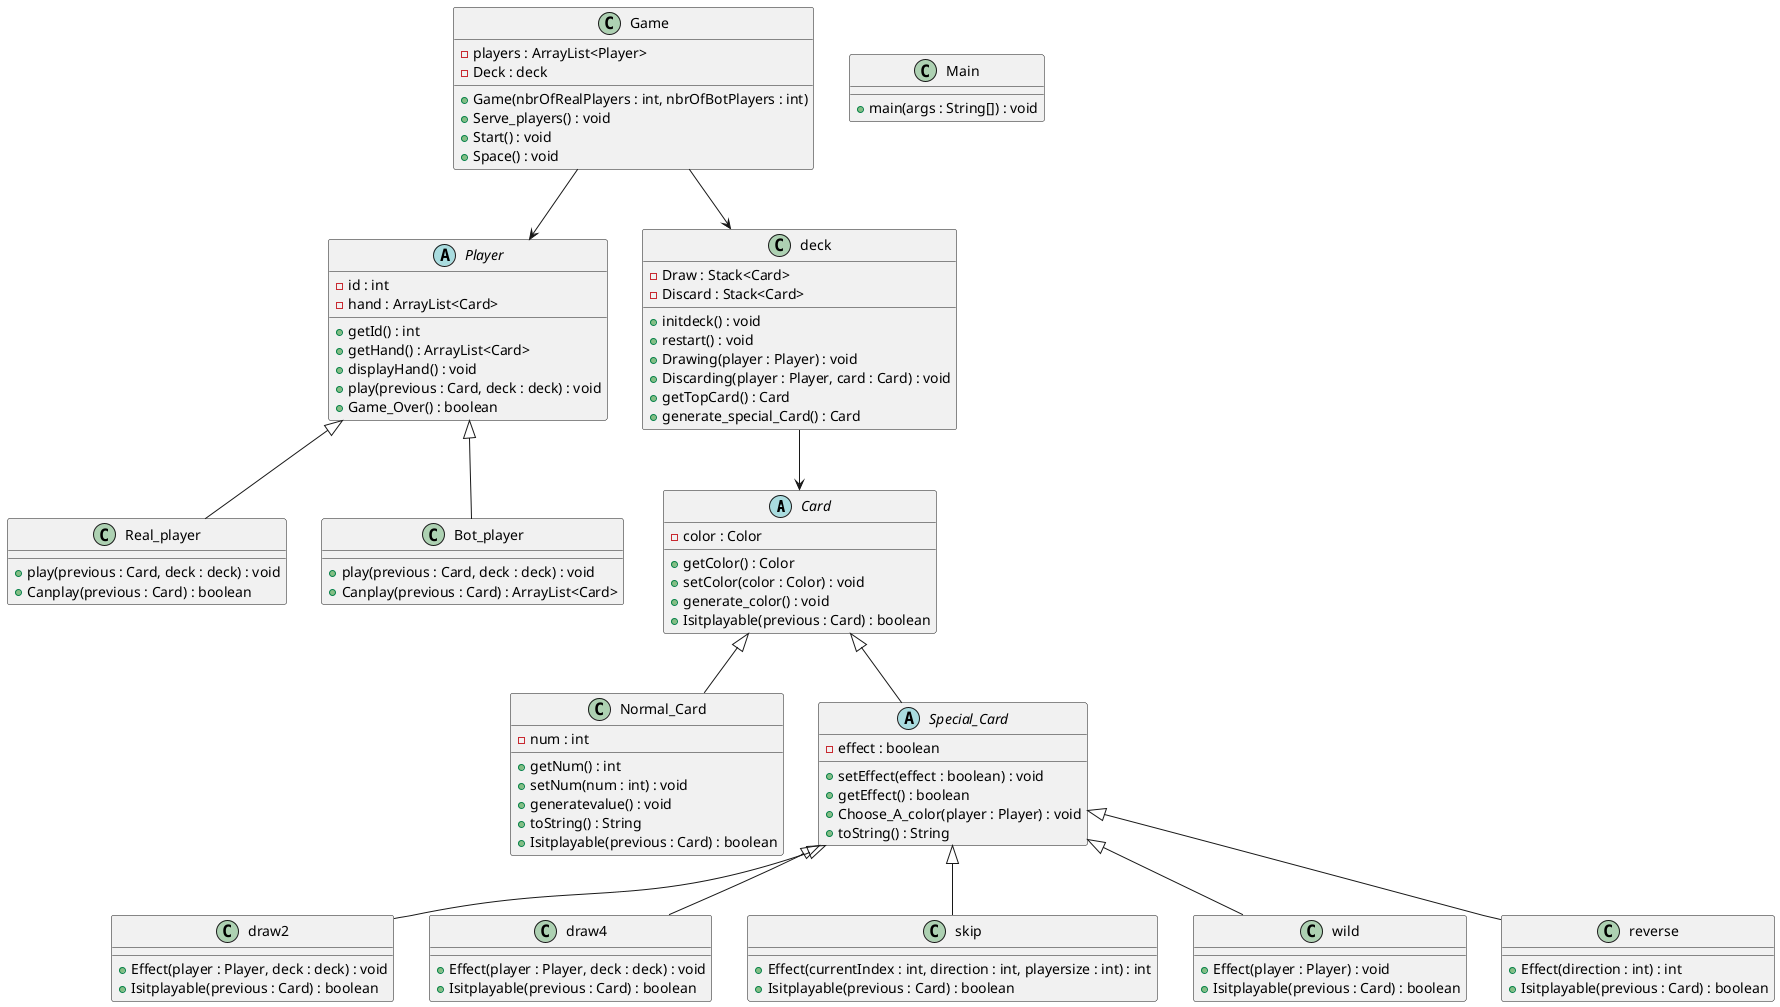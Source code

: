 @startuml
'-----------------------
' Card hierarchy
'-----------------------

abstract class Card {
    - color : Color
    + getColor() : Color
    + setColor(color : Color) : void
    + generate_color() : void
    + Isitplayable(previous : Card) : boolean
}

class Normal_Card extends Card {
    - num : int
    + getNum() : int
    + setNum(num : int) : void
    + generatevalue() : void
    + toString() : String
    + Isitplayable(previous : Card) : boolean
}

abstract class Special_Card extends Card {
    - effect : boolean
    + setEffect(effect : boolean) : void
    + getEffect() : boolean
    + Choose_A_color(player : Player) : void
    + toString() : String
}

class draw2 extends Special_Card {
    + Effect(player : Player, deck : deck) : void
    + Isitplayable(previous : Card) : boolean
}

class draw4 extends Special_Card {
    + Effect(player : Player, deck : deck) : void
    + Isitplayable(previous : Card) : boolean
}

class skip extends Special_Card {
    + Effect(currentIndex : int, direction : int, playersize : int) : int
    + Isitplayable(previous : Card) : boolean
}

class wild extends Special_Card {
    + Effect(player : Player) : void
    + Isitplayable(previous : Card) : boolean
}

class reverse extends Special_Card {
    + Effect(direction : int) : int
    + Isitplayable(previous : Card) : boolean
}


'-----------------------
' Player hierarchy
'-----------------------

abstract class Player {
    - id : int
    - hand : ArrayList<Card>
    + getId() : int
    + getHand() : ArrayList<Card>
    + displayHand() : void
    + play(previous : Card, deck : deck) : void
    + Game_Over() : boolean
}

class Real_player extends Player {
    + play(previous : Card, deck : deck) : void
    + Canplay(previous : Card) : boolean
}

class Bot_player extends Player {
    + play(previous : Card, deck : deck) : void
    + Canplay(previous : Card) : ArrayList<Card>
}



'-----------------------
' Other Classes
'-----------------------

class deck {
    - Draw : Stack<Card>
    - Discard : Stack<Card>
    + initdeck() : void
    + restart() : void
    + Drawing(player : Player) : void
    + Discarding(player : Player, card : Card) : void
    + getTopCard() : Card
    + generate_special_Card() : Card
}

class Game {
    - players : ArrayList<Player>
    - Deck : deck
    + Game(nbrOfRealPlayers : int, nbrOfBotPlayers : int)
    + Serve_players() : void
    + Start() : void
    + Space() : void
}

class Main {
    + main(args : String[]) : void
}

Game --> deck
Game --> Player
deck --> Card

@enduml